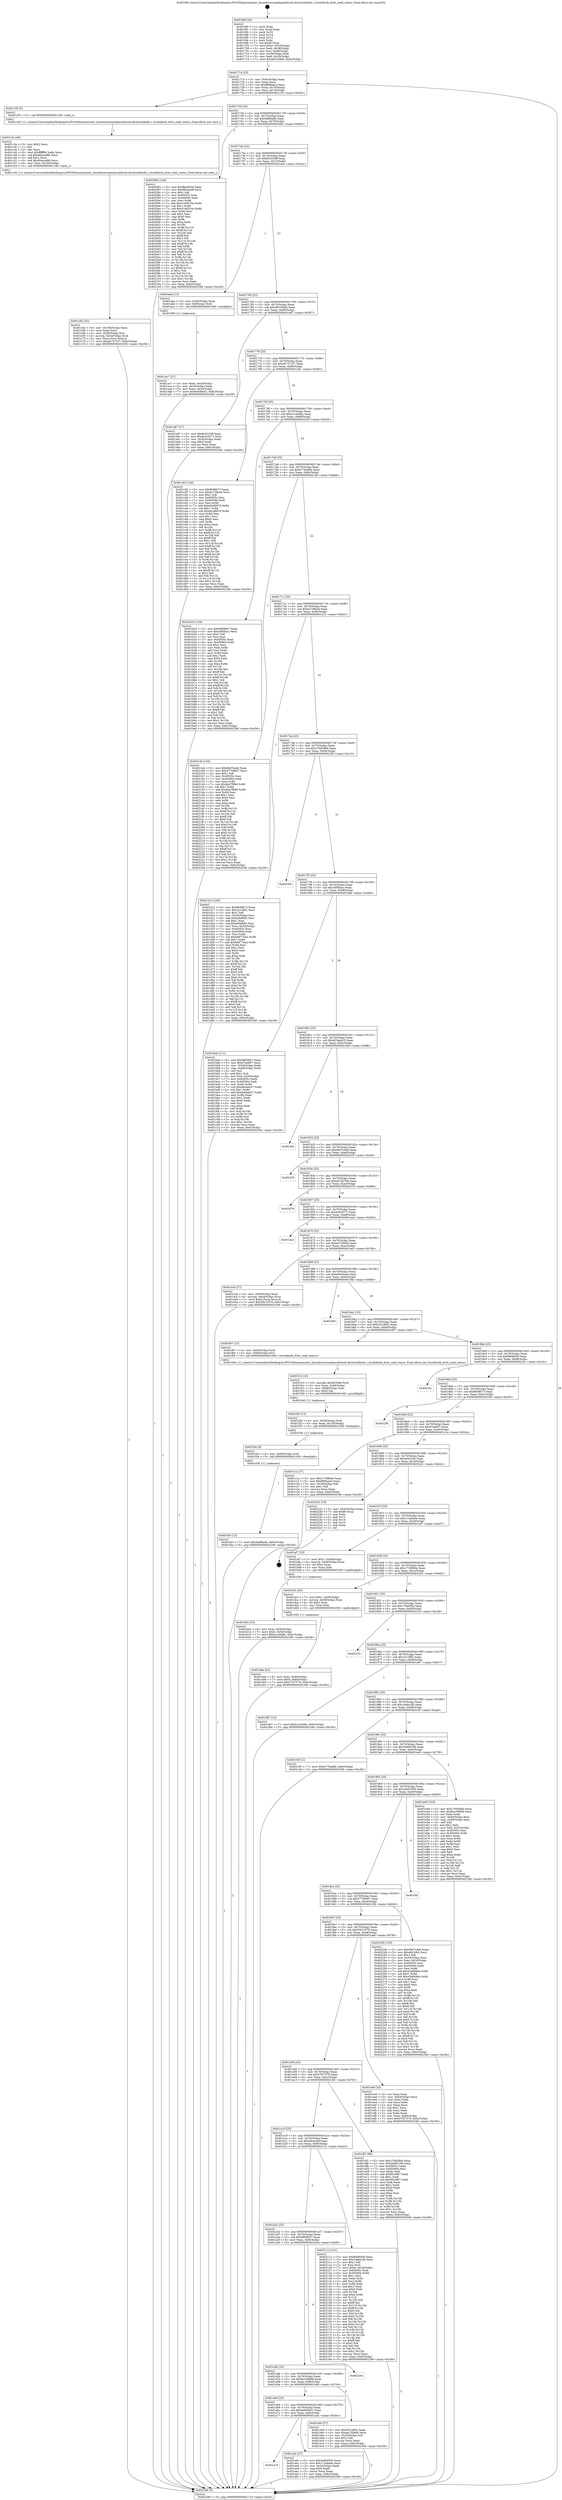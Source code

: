 digraph "0x4016f0" {
  label = "0x4016f0 (/mnt/c/Users/mathe/Desktop/tcc/POCII/binaries/extr_linuxdriversmediausbttusb-decttusbdecfe.c_ttusbdecfe_dvbs_read_status_Final-ollvm.out::main(0))"
  labelloc = "t"
  node[shape=record]

  Entry [label="",width=0.3,height=0.3,shape=circle,fillcolor=black,style=filled]
  "0x40171d" [label="{
     0x40171d [23]\l
     | [instrs]\l
     &nbsp;&nbsp;0x40171d \<+3\>: mov -0x6c(%rbp),%eax\l
     &nbsp;&nbsp;0x401720 \<+2\>: mov %eax,%ecx\l
     &nbsp;&nbsp;0x401722 \<+6\>: sub $0x88f9aae3,%ecx\l
     &nbsp;&nbsp;0x401728 \<+3\>: mov %eax,-0x70(%rbp)\l
     &nbsp;&nbsp;0x40172b \<+3\>: mov %ecx,-0x74(%rbp)\l
     &nbsp;&nbsp;0x40172e \<+6\>: je 0000000000401c35 \<main+0x545\>\l
  }"]
  "0x401c35" [label="{
     0x401c35 [5]\l
     | [instrs]\l
     &nbsp;&nbsp;0x401c35 \<+5\>: call 0000000000401160 \<next_i\>\l
     | [calls]\l
     &nbsp;&nbsp;0x401160 \{1\} (/mnt/c/Users/mathe/Desktop/tcc/POCII/binaries/extr_linuxdriversmediausbttusb-decttusbdecfe.c_ttusbdecfe_dvbs_read_status_Final-ollvm.out::next_i)\l
  }"]
  "0x401734" [label="{
     0x401734 [22]\l
     | [instrs]\l
     &nbsp;&nbsp;0x401734 \<+5\>: jmp 0000000000401739 \<main+0x49\>\l
     &nbsp;&nbsp;0x401739 \<+3\>: mov -0x70(%rbp),%eax\l
     &nbsp;&nbsp;0x40173c \<+5\>: sub $0x9a8fba9a,%eax\l
     &nbsp;&nbsp;0x401741 \<+3\>: mov %eax,-0x78(%rbp)\l
     &nbsp;&nbsp;0x401744 \<+6\>: je 0000000000402082 \<main+0x992\>\l
  }"]
  Exit [label="",width=0.3,height=0.3,shape=circle,fillcolor=black,style=filled,peripheries=2]
  "0x402082" [label="{
     0x402082 [144]\l
     | [instrs]\l
     &nbsp;&nbsp;0x402082 \<+5\>: mov $0xffad9d58,%eax\l
     &nbsp;&nbsp;0x402087 \<+5\>: mov $0x69cdce6f,%ecx\l
     &nbsp;&nbsp;0x40208c \<+2\>: mov $0x1,%dl\l
     &nbsp;&nbsp;0x40208e \<+7\>: mov 0x40505c,%esi\l
     &nbsp;&nbsp;0x402095 \<+7\>: mov 0x405064,%edi\l
     &nbsp;&nbsp;0x40209c \<+3\>: mov %esi,%r8d\l
     &nbsp;&nbsp;0x40209f \<+7\>: add $0xe19d510a,%r8d\l
     &nbsp;&nbsp;0x4020a6 \<+4\>: sub $0x1,%r8d\l
     &nbsp;&nbsp;0x4020aa \<+7\>: sub $0xe19d510a,%r8d\l
     &nbsp;&nbsp;0x4020b1 \<+4\>: imul %r8d,%esi\l
     &nbsp;&nbsp;0x4020b5 \<+3\>: and $0x1,%esi\l
     &nbsp;&nbsp;0x4020b8 \<+3\>: cmp $0x0,%esi\l
     &nbsp;&nbsp;0x4020bb \<+4\>: sete %r9b\l
     &nbsp;&nbsp;0x4020bf \<+3\>: cmp $0xa,%edi\l
     &nbsp;&nbsp;0x4020c2 \<+4\>: setl %r10b\l
     &nbsp;&nbsp;0x4020c6 \<+3\>: mov %r9b,%r11b\l
     &nbsp;&nbsp;0x4020c9 \<+4\>: xor $0xff,%r11b\l
     &nbsp;&nbsp;0x4020cd \<+3\>: mov %r10b,%bl\l
     &nbsp;&nbsp;0x4020d0 \<+3\>: xor $0xff,%bl\l
     &nbsp;&nbsp;0x4020d3 \<+3\>: xor $0x1,%dl\l
     &nbsp;&nbsp;0x4020d6 \<+3\>: mov %r11b,%r14b\l
     &nbsp;&nbsp;0x4020d9 \<+4\>: and $0xff,%r14b\l
     &nbsp;&nbsp;0x4020dd \<+3\>: and %dl,%r9b\l
     &nbsp;&nbsp;0x4020e0 \<+3\>: mov %bl,%r15b\l
     &nbsp;&nbsp;0x4020e3 \<+4\>: and $0xff,%r15b\l
     &nbsp;&nbsp;0x4020e7 \<+3\>: and %dl,%r10b\l
     &nbsp;&nbsp;0x4020ea \<+3\>: or %r9b,%r14b\l
     &nbsp;&nbsp;0x4020ed \<+3\>: or %r10b,%r15b\l
     &nbsp;&nbsp;0x4020f0 \<+3\>: xor %r15b,%r14b\l
     &nbsp;&nbsp;0x4020f3 \<+3\>: or %bl,%r11b\l
     &nbsp;&nbsp;0x4020f6 \<+4\>: xor $0xff,%r11b\l
     &nbsp;&nbsp;0x4020fa \<+3\>: or $0x1,%dl\l
     &nbsp;&nbsp;0x4020fd \<+3\>: and %dl,%r11b\l
     &nbsp;&nbsp;0x402100 \<+3\>: or %r11b,%r14b\l
     &nbsp;&nbsp;0x402103 \<+4\>: test $0x1,%r14b\l
     &nbsp;&nbsp;0x402107 \<+3\>: cmovne %ecx,%eax\l
     &nbsp;&nbsp;0x40210a \<+3\>: mov %eax,-0x6c(%rbp)\l
     &nbsp;&nbsp;0x40210d \<+5\>: jmp 0000000000402346 \<main+0xc56\>\l
  }"]
  "0x40174a" [label="{
     0x40174a [22]\l
     | [instrs]\l
     &nbsp;&nbsp;0x40174a \<+5\>: jmp 000000000040174f \<main+0x5f\>\l
     &nbsp;&nbsp;0x40174f \<+3\>: mov -0x70(%rbp),%eax\l
     &nbsp;&nbsp;0x401752 \<+5\>: sub $0x9c5333ff,%eax\l
     &nbsp;&nbsp;0x401757 \<+3\>: mov %eax,-0x7c(%rbp)\l
     &nbsp;&nbsp;0x40175a \<+6\>: je 0000000000401aba \<main+0x3ca\>\l
  }"]
  "0x401f43" [label="{
     0x401f43 [12]\l
     | [instrs]\l
     &nbsp;&nbsp;0x401f43 \<+7\>: movl $0x9a8fba9a,-0x6c(%rbp)\l
     &nbsp;&nbsp;0x401f4a \<+5\>: jmp 0000000000402346 \<main+0xc56\>\l
  }"]
  "0x401aba" [label="{
     0x401aba [13]\l
     | [instrs]\l
     &nbsp;&nbsp;0x401aba \<+4\>: mov -0x40(%rbp),%rax\l
     &nbsp;&nbsp;0x401abe \<+4\>: mov 0x8(%rax),%rdi\l
     &nbsp;&nbsp;0x401ac2 \<+5\>: call 0000000000401060 \<atoi@plt\>\l
     | [calls]\l
     &nbsp;&nbsp;0x401060 \{1\} (unknown)\l
  }"]
  "0x401760" [label="{
     0x401760 [22]\l
     | [instrs]\l
     &nbsp;&nbsp;0x401760 \<+5\>: jmp 0000000000401765 \<main+0x75\>\l
     &nbsp;&nbsp;0x401765 \<+3\>: mov -0x70(%rbp),%eax\l
     &nbsp;&nbsp;0x401768 \<+5\>: sub $0xa8518db4,%eax\l
     &nbsp;&nbsp;0x40176d \<+3\>: mov %eax,-0x80(%rbp)\l
     &nbsp;&nbsp;0x401770 \<+6\>: je 0000000000401a87 \<main+0x397\>\l
  }"]
  "0x401f3a" [label="{
     0x401f3a [9]\l
     | [instrs]\l
     &nbsp;&nbsp;0x401f3a \<+4\>: mov -0x60(%rbp),%rdi\l
     &nbsp;&nbsp;0x401f3e \<+5\>: call 0000000000401030 \<free@plt\>\l
     | [calls]\l
     &nbsp;&nbsp;0x401030 \{1\} (unknown)\l
  }"]
  "0x401a87" [label="{
     0x401a87 [27]\l
     | [instrs]\l
     &nbsp;&nbsp;0x401a87 \<+5\>: mov $0x9c5333ff,%eax\l
     &nbsp;&nbsp;0x401a8c \<+5\>: mov $0xdc0c9271,%ecx\l
     &nbsp;&nbsp;0x401a91 \<+3\>: mov -0x30(%rbp),%edx\l
     &nbsp;&nbsp;0x401a94 \<+3\>: cmp $0x2,%edx\l
     &nbsp;&nbsp;0x401a97 \<+3\>: cmovne %ecx,%eax\l
     &nbsp;&nbsp;0x401a9a \<+3\>: mov %eax,-0x6c(%rbp)\l
     &nbsp;&nbsp;0x401a9d \<+5\>: jmp 0000000000402346 \<main+0xc56\>\l
  }"]
  "0x401776" [label="{
     0x401776 [25]\l
     | [instrs]\l
     &nbsp;&nbsp;0x401776 \<+5\>: jmp 000000000040177b \<main+0x8b\>\l
     &nbsp;&nbsp;0x40177b \<+3\>: mov -0x70(%rbp),%eax\l
     &nbsp;&nbsp;0x40177e \<+5\>: sub $0xab737107,%eax\l
     &nbsp;&nbsp;0x401783 \<+6\>: mov %eax,-0x84(%rbp)\l
     &nbsp;&nbsp;0x401789 \<+6\>: je 0000000000401c82 \<main+0x592\>\l
  }"]
  "0x402346" [label="{
     0x402346 [5]\l
     | [instrs]\l
     &nbsp;&nbsp;0x402346 \<+5\>: jmp 000000000040171d \<main+0x2d\>\l
  }"]
  "0x4016f0" [label="{
     0x4016f0 [45]\l
     | [instrs]\l
     &nbsp;&nbsp;0x4016f0 \<+1\>: push %rbp\l
     &nbsp;&nbsp;0x4016f1 \<+3\>: mov %rsp,%rbp\l
     &nbsp;&nbsp;0x4016f4 \<+2\>: push %r15\l
     &nbsp;&nbsp;0x4016f6 \<+2\>: push %r14\l
     &nbsp;&nbsp;0x4016f8 \<+2\>: push %r12\l
     &nbsp;&nbsp;0x4016fa \<+1\>: push %rbx\l
     &nbsp;&nbsp;0x4016fb \<+7\>: sub $0xf0,%rsp\l
     &nbsp;&nbsp;0x401702 \<+7\>: movl $0x0,-0x34(%rbp)\l
     &nbsp;&nbsp;0x401709 \<+3\>: mov %edi,-0x38(%rbp)\l
     &nbsp;&nbsp;0x40170c \<+4\>: mov %rsi,-0x40(%rbp)\l
     &nbsp;&nbsp;0x401710 \<+3\>: mov -0x38(%rbp),%edi\l
     &nbsp;&nbsp;0x401713 \<+3\>: mov %edi,-0x30(%rbp)\l
     &nbsp;&nbsp;0x401716 \<+7\>: movl $0xa8518db4,-0x6c(%rbp)\l
  }"]
  "0x401ac7" [label="{
     0x401ac7 [21]\l
     | [instrs]\l
     &nbsp;&nbsp;0x401ac7 \<+3\>: mov %eax,-0x44(%rbp)\l
     &nbsp;&nbsp;0x401aca \<+3\>: mov -0x44(%rbp),%eax\l
     &nbsp;&nbsp;0x401acd \<+3\>: mov %eax,-0x2c(%rbp)\l
     &nbsp;&nbsp;0x401ad0 \<+7\>: movl $0x6e939a01,-0x6c(%rbp)\l
     &nbsp;&nbsp;0x401ad7 \<+5\>: jmp 0000000000402346 \<main+0xc56\>\l
  }"]
  "0x401f2b" [label="{
     0x401f2b [15]\l
     | [instrs]\l
     &nbsp;&nbsp;0x401f2b \<+4\>: mov -0x50(%rbp),%rdi\l
     &nbsp;&nbsp;0x401f2f \<+6\>: mov %eax,-0x104(%rbp)\l
     &nbsp;&nbsp;0x401f35 \<+5\>: call 0000000000401030 \<free@plt\>\l
     | [calls]\l
     &nbsp;&nbsp;0x401030 \{1\} (unknown)\l
  }"]
  "0x401c82" [label="{
     0x401c82 [144]\l
     | [instrs]\l
     &nbsp;&nbsp;0x401c82 \<+5\>: mov $0xffc68673,%eax\l
     &nbsp;&nbsp;0x401c87 \<+5\>: mov $0xbc738eed,%ecx\l
     &nbsp;&nbsp;0x401c8c \<+2\>: mov $0x1,%dl\l
     &nbsp;&nbsp;0x401c8e \<+7\>: mov 0x40505c,%esi\l
     &nbsp;&nbsp;0x401c95 \<+7\>: mov 0x405064,%edi\l
     &nbsp;&nbsp;0x401c9c \<+3\>: mov %esi,%r8d\l
     &nbsp;&nbsp;0x401c9f \<+7\>: add $0xe0c48979,%r8d\l
     &nbsp;&nbsp;0x401ca6 \<+4\>: sub $0x1,%r8d\l
     &nbsp;&nbsp;0x401caa \<+7\>: sub $0xe0c48979,%r8d\l
     &nbsp;&nbsp;0x401cb1 \<+4\>: imul %r8d,%esi\l
     &nbsp;&nbsp;0x401cb5 \<+3\>: and $0x1,%esi\l
     &nbsp;&nbsp;0x401cb8 \<+3\>: cmp $0x0,%esi\l
     &nbsp;&nbsp;0x401cbb \<+4\>: sete %r9b\l
     &nbsp;&nbsp;0x401cbf \<+3\>: cmp $0xa,%edi\l
     &nbsp;&nbsp;0x401cc2 \<+4\>: setl %r10b\l
     &nbsp;&nbsp;0x401cc6 \<+3\>: mov %r9b,%r11b\l
     &nbsp;&nbsp;0x401cc9 \<+4\>: xor $0xff,%r11b\l
     &nbsp;&nbsp;0x401ccd \<+3\>: mov %r10b,%bl\l
     &nbsp;&nbsp;0x401cd0 \<+3\>: xor $0xff,%bl\l
     &nbsp;&nbsp;0x401cd3 \<+3\>: xor $0x1,%dl\l
     &nbsp;&nbsp;0x401cd6 \<+3\>: mov %r11b,%r14b\l
     &nbsp;&nbsp;0x401cd9 \<+4\>: and $0xff,%r14b\l
     &nbsp;&nbsp;0x401cdd \<+3\>: and %dl,%r9b\l
     &nbsp;&nbsp;0x401ce0 \<+3\>: mov %bl,%r15b\l
     &nbsp;&nbsp;0x401ce3 \<+4\>: and $0xff,%r15b\l
     &nbsp;&nbsp;0x401ce7 \<+3\>: and %dl,%r10b\l
     &nbsp;&nbsp;0x401cea \<+3\>: or %r9b,%r14b\l
     &nbsp;&nbsp;0x401ced \<+3\>: or %r10b,%r15b\l
     &nbsp;&nbsp;0x401cf0 \<+3\>: xor %r15b,%r14b\l
     &nbsp;&nbsp;0x401cf3 \<+3\>: or %bl,%r11b\l
     &nbsp;&nbsp;0x401cf6 \<+4\>: xor $0xff,%r11b\l
     &nbsp;&nbsp;0x401cfa \<+3\>: or $0x1,%dl\l
     &nbsp;&nbsp;0x401cfd \<+3\>: and %dl,%r11b\l
     &nbsp;&nbsp;0x401d00 \<+3\>: or %r11b,%r14b\l
     &nbsp;&nbsp;0x401d03 \<+4\>: test $0x1,%r14b\l
     &nbsp;&nbsp;0x401d07 \<+3\>: cmovne %ecx,%eax\l
     &nbsp;&nbsp;0x401d0a \<+3\>: mov %eax,-0x6c(%rbp)\l
     &nbsp;&nbsp;0x401d0d \<+5\>: jmp 0000000000402346 \<main+0xc56\>\l
  }"]
  "0x40178f" [label="{
     0x40178f [25]\l
     | [instrs]\l
     &nbsp;&nbsp;0x40178f \<+5\>: jmp 0000000000401794 \<main+0xa4\>\l
     &nbsp;&nbsp;0x401794 \<+3\>: mov -0x70(%rbp),%eax\l
     &nbsp;&nbsp;0x401797 \<+5\>: sub $0xb1c44d6c,%eax\l
     &nbsp;&nbsp;0x40179c \<+6\>: mov %eax,-0x88(%rbp)\l
     &nbsp;&nbsp;0x4017a2 \<+6\>: je 0000000000401b25 \<main+0x435\>\l
  }"]
  "0x401f14" [label="{
     0x401f14 [23]\l
     | [instrs]\l
     &nbsp;&nbsp;0x401f14 \<+10\>: movabs $0x4030b6,%rdi\l
     &nbsp;&nbsp;0x401f1e \<+3\>: mov %eax,-0x68(%rbp)\l
     &nbsp;&nbsp;0x401f21 \<+3\>: mov -0x68(%rbp),%esi\l
     &nbsp;&nbsp;0x401f24 \<+2\>: mov $0x0,%al\l
     &nbsp;&nbsp;0x401f26 \<+5\>: call 0000000000401040 \<printf@plt\>\l
     | [calls]\l
     &nbsp;&nbsp;0x401040 \{1\} (unknown)\l
  }"]
  "0x401b25" [label="{
     0x401b25 [134]\l
     | [instrs]\l
     &nbsp;&nbsp;0x401b25 \<+5\>: mov $0x69f3f0e7,%eax\l
     &nbsp;&nbsp;0x401b2a \<+5\>: mov $0xc85f5acc,%ecx\l
     &nbsp;&nbsp;0x401b2f \<+2\>: mov $0x1,%dl\l
     &nbsp;&nbsp;0x401b31 \<+2\>: xor %esi,%esi\l
     &nbsp;&nbsp;0x401b33 \<+7\>: mov 0x40505c,%edi\l
     &nbsp;&nbsp;0x401b3a \<+8\>: mov 0x405064,%r8d\l
     &nbsp;&nbsp;0x401b42 \<+3\>: sub $0x1,%esi\l
     &nbsp;&nbsp;0x401b45 \<+3\>: mov %edi,%r9d\l
     &nbsp;&nbsp;0x401b48 \<+3\>: add %esi,%r9d\l
     &nbsp;&nbsp;0x401b4b \<+4\>: imul %r9d,%edi\l
     &nbsp;&nbsp;0x401b4f \<+3\>: and $0x1,%edi\l
     &nbsp;&nbsp;0x401b52 \<+3\>: cmp $0x0,%edi\l
     &nbsp;&nbsp;0x401b55 \<+4\>: sete %r10b\l
     &nbsp;&nbsp;0x401b59 \<+4\>: cmp $0xa,%r8d\l
     &nbsp;&nbsp;0x401b5d \<+4\>: setl %r11b\l
     &nbsp;&nbsp;0x401b61 \<+3\>: mov %r10b,%bl\l
     &nbsp;&nbsp;0x401b64 \<+3\>: xor $0xff,%bl\l
     &nbsp;&nbsp;0x401b67 \<+3\>: mov %r11b,%r14b\l
     &nbsp;&nbsp;0x401b6a \<+4\>: xor $0xff,%r14b\l
     &nbsp;&nbsp;0x401b6e \<+3\>: xor $0x1,%dl\l
     &nbsp;&nbsp;0x401b71 \<+3\>: mov %bl,%r15b\l
     &nbsp;&nbsp;0x401b74 \<+4\>: and $0xff,%r15b\l
     &nbsp;&nbsp;0x401b78 \<+3\>: and %dl,%r10b\l
     &nbsp;&nbsp;0x401b7b \<+3\>: mov %r14b,%r12b\l
     &nbsp;&nbsp;0x401b7e \<+4\>: and $0xff,%r12b\l
     &nbsp;&nbsp;0x401b82 \<+3\>: and %dl,%r11b\l
     &nbsp;&nbsp;0x401b85 \<+3\>: or %r10b,%r15b\l
     &nbsp;&nbsp;0x401b88 \<+3\>: or %r11b,%r12b\l
     &nbsp;&nbsp;0x401b8b \<+3\>: xor %r12b,%r15b\l
     &nbsp;&nbsp;0x401b8e \<+3\>: or %r14b,%bl\l
     &nbsp;&nbsp;0x401b91 \<+3\>: xor $0xff,%bl\l
     &nbsp;&nbsp;0x401b94 \<+3\>: or $0x1,%dl\l
     &nbsp;&nbsp;0x401b97 \<+2\>: and %dl,%bl\l
     &nbsp;&nbsp;0x401b99 \<+3\>: or %bl,%r15b\l
     &nbsp;&nbsp;0x401b9c \<+4\>: test $0x1,%r15b\l
     &nbsp;&nbsp;0x401ba0 \<+3\>: cmovne %ecx,%eax\l
     &nbsp;&nbsp;0x401ba3 \<+3\>: mov %eax,-0x6c(%rbp)\l
     &nbsp;&nbsp;0x401ba6 \<+5\>: jmp 0000000000402346 \<main+0xc56\>\l
  }"]
  "0x4017a8" [label="{
     0x4017a8 [25]\l
     | [instrs]\l
     &nbsp;&nbsp;0x4017a8 \<+5\>: jmp 00000000004017ad \<main+0xbd\>\l
     &nbsp;&nbsp;0x4017ad \<+3\>: mov -0x70(%rbp),%eax\l
     &nbsp;&nbsp;0x4017b0 \<+5\>: sub $0xb776ab8b,%eax\l
     &nbsp;&nbsp;0x4017b5 \<+6\>: mov %eax,-0x8c(%rbp)\l
     &nbsp;&nbsp;0x4017bb \<+6\>: je 00000000004021ab \<main+0xabb\>\l
  }"]
  "0x401dda" [label="{
     0x401dda [23]\l
     | [instrs]\l
     &nbsp;&nbsp;0x401dda \<+4\>: mov %rax,-0x60(%rbp)\l
     &nbsp;&nbsp;0x401dde \<+7\>: movl $0x0,-0x64(%rbp)\l
     &nbsp;&nbsp;0x401de5 \<+7\>: movl $0x57f27579,-0x6c(%rbp)\l
     &nbsp;&nbsp;0x401dec \<+5\>: jmp 0000000000402346 \<main+0xc56\>\l
  }"]
  "0x4021ab" [label="{
     0x4021ab [144]\l
     | [instrs]\l
     &nbsp;&nbsp;0x4021ab \<+5\>: mov $0xd6d7e4a6,%eax\l
     &nbsp;&nbsp;0x4021b0 \<+5\>: mov $0x47709647,%ecx\l
     &nbsp;&nbsp;0x4021b5 \<+2\>: mov $0x1,%dl\l
     &nbsp;&nbsp;0x4021b7 \<+7\>: mov 0x40505c,%esi\l
     &nbsp;&nbsp;0x4021be \<+7\>: mov 0x405064,%edi\l
     &nbsp;&nbsp;0x4021c5 \<+3\>: mov %esi,%r8d\l
     &nbsp;&nbsp;0x4021c8 \<+7\>: sub $0x4ba7f98d,%r8d\l
     &nbsp;&nbsp;0x4021cf \<+4\>: sub $0x1,%r8d\l
     &nbsp;&nbsp;0x4021d3 \<+7\>: add $0x4ba7f98d,%r8d\l
     &nbsp;&nbsp;0x4021da \<+4\>: imul %r8d,%esi\l
     &nbsp;&nbsp;0x4021de \<+3\>: and $0x1,%esi\l
     &nbsp;&nbsp;0x4021e1 \<+3\>: cmp $0x0,%esi\l
     &nbsp;&nbsp;0x4021e4 \<+4\>: sete %r9b\l
     &nbsp;&nbsp;0x4021e8 \<+3\>: cmp $0xa,%edi\l
     &nbsp;&nbsp;0x4021eb \<+4\>: setl %r10b\l
     &nbsp;&nbsp;0x4021ef \<+3\>: mov %r9b,%r11b\l
     &nbsp;&nbsp;0x4021f2 \<+4\>: xor $0xff,%r11b\l
     &nbsp;&nbsp;0x4021f6 \<+3\>: mov %r10b,%bl\l
     &nbsp;&nbsp;0x4021f9 \<+3\>: xor $0xff,%bl\l
     &nbsp;&nbsp;0x4021fc \<+3\>: xor $0x0,%dl\l
     &nbsp;&nbsp;0x4021ff \<+3\>: mov %r11b,%r14b\l
     &nbsp;&nbsp;0x402202 \<+4\>: and $0x0,%r14b\l
     &nbsp;&nbsp;0x402206 \<+3\>: and %dl,%r9b\l
     &nbsp;&nbsp;0x402209 \<+3\>: mov %bl,%r15b\l
     &nbsp;&nbsp;0x40220c \<+4\>: and $0x0,%r15b\l
     &nbsp;&nbsp;0x402210 \<+3\>: and %dl,%r10b\l
     &nbsp;&nbsp;0x402213 \<+3\>: or %r9b,%r14b\l
     &nbsp;&nbsp;0x402216 \<+3\>: or %r10b,%r15b\l
     &nbsp;&nbsp;0x402219 \<+3\>: xor %r15b,%r14b\l
     &nbsp;&nbsp;0x40221c \<+3\>: or %bl,%r11b\l
     &nbsp;&nbsp;0x40221f \<+4\>: xor $0xff,%r11b\l
     &nbsp;&nbsp;0x402223 \<+3\>: or $0x0,%dl\l
     &nbsp;&nbsp;0x402226 \<+3\>: and %dl,%r11b\l
     &nbsp;&nbsp;0x402229 \<+3\>: or %r11b,%r14b\l
     &nbsp;&nbsp;0x40222c \<+4\>: test $0x1,%r14b\l
     &nbsp;&nbsp;0x402230 \<+3\>: cmovne %ecx,%eax\l
     &nbsp;&nbsp;0x402233 \<+3\>: mov %eax,-0x6c(%rbp)\l
     &nbsp;&nbsp;0x402236 \<+5\>: jmp 0000000000402346 \<main+0xc56\>\l
  }"]
  "0x4017c1" [label="{
     0x4017c1 [25]\l
     | [instrs]\l
     &nbsp;&nbsp;0x4017c1 \<+5\>: jmp 00000000004017c6 \<main+0xd6\>\l
     &nbsp;&nbsp;0x4017c6 \<+3\>: mov -0x70(%rbp),%eax\l
     &nbsp;&nbsp;0x4017c9 \<+5\>: sub $0xbc738eed,%eax\l
     &nbsp;&nbsp;0x4017ce \<+6\>: mov %eax,-0x90(%rbp)\l
     &nbsp;&nbsp;0x4017d4 \<+6\>: je 0000000000401d12 \<main+0x622\>\l
  }"]
  "0x401c62" [label="{
     0x401c62 [32]\l
     | [instrs]\l
     &nbsp;&nbsp;0x401c62 \<+6\>: mov -0x100(%rbp),%ecx\l
     &nbsp;&nbsp;0x401c68 \<+3\>: imul %eax,%ecx\l
     &nbsp;&nbsp;0x401c6b \<+4\>: mov -0x50(%rbp),%rsi\l
     &nbsp;&nbsp;0x401c6f \<+4\>: movslq -0x54(%rbp),%rdi\l
     &nbsp;&nbsp;0x401c73 \<+3\>: mov %ecx,(%rsi,%rdi,4)\l
     &nbsp;&nbsp;0x401c76 \<+7\>: movl $0xab737107,-0x6c(%rbp)\l
     &nbsp;&nbsp;0x401c7d \<+5\>: jmp 0000000000402346 \<main+0xc56\>\l
  }"]
  "0x401d12" [label="{
     0x401d12 [165]\l
     | [instrs]\l
     &nbsp;&nbsp;0x401d12 \<+5\>: mov $0xffc68673,%eax\l
     &nbsp;&nbsp;0x401d17 \<+5\>: mov $0x1b1cff5c,%ecx\l
     &nbsp;&nbsp;0x401d1c \<+2\>: mov $0x1,%dl\l
     &nbsp;&nbsp;0x401d1e \<+3\>: mov -0x54(%rbp),%esi\l
     &nbsp;&nbsp;0x401d21 \<+6\>: add $0xb5faf083,%esi\l
     &nbsp;&nbsp;0x401d27 \<+3\>: add $0x1,%esi\l
     &nbsp;&nbsp;0x401d2a \<+6\>: sub $0xb5faf083,%esi\l
     &nbsp;&nbsp;0x401d30 \<+3\>: mov %esi,-0x54(%rbp)\l
     &nbsp;&nbsp;0x401d33 \<+7\>: mov 0x40505c,%esi\l
     &nbsp;&nbsp;0x401d3a \<+7\>: mov 0x405064,%edi\l
     &nbsp;&nbsp;0x401d41 \<+3\>: mov %esi,%r8d\l
     &nbsp;&nbsp;0x401d44 \<+7\>: sub $0xb6677ea2,%r8d\l
     &nbsp;&nbsp;0x401d4b \<+4\>: sub $0x1,%r8d\l
     &nbsp;&nbsp;0x401d4f \<+7\>: add $0xb6677ea2,%r8d\l
     &nbsp;&nbsp;0x401d56 \<+4\>: imul %r8d,%esi\l
     &nbsp;&nbsp;0x401d5a \<+3\>: and $0x1,%esi\l
     &nbsp;&nbsp;0x401d5d \<+3\>: cmp $0x0,%esi\l
     &nbsp;&nbsp;0x401d60 \<+4\>: sete %r9b\l
     &nbsp;&nbsp;0x401d64 \<+3\>: cmp $0xa,%edi\l
     &nbsp;&nbsp;0x401d67 \<+4\>: setl %r10b\l
     &nbsp;&nbsp;0x401d6b \<+3\>: mov %r9b,%r11b\l
     &nbsp;&nbsp;0x401d6e \<+4\>: xor $0xff,%r11b\l
     &nbsp;&nbsp;0x401d72 \<+3\>: mov %r10b,%bl\l
     &nbsp;&nbsp;0x401d75 \<+3\>: xor $0xff,%bl\l
     &nbsp;&nbsp;0x401d78 \<+3\>: xor $0x0,%dl\l
     &nbsp;&nbsp;0x401d7b \<+3\>: mov %r11b,%r14b\l
     &nbsp;&nbsp;0x401d7e \<+4\>: and $0x0,%r14b\l
     &nbsp;&nbsp;0x401d82 \<+3\>: and %dl,%r9b\l
     &nbsp;&nbsp;0x401d85 \<+3\>: mov %bl,%r15b\l
     &nbsp;&nbsp;0x401d88 \<+4\>: and $0x0,%r15b\l
     &nbsp;&nbsp;0x401d8c \<+3\>: and %dl,%r10b\l
     &nbsp;&nbsp;0x401d8f \<+3\>: or %r9b,%r14b\l
     &nbsp;&nbsp;0x401d92 \<+3\>: or %r10b,%r15b\l
     &nbsp;&nbsp;0x401d95 \<+3\>: xor %r15b,%r14b\l
     &nbsp;&nbsp;0x401d98 \<+3\>: or %bl,%r11b\l
     &nbsp;&nbsp;0x401d9b \<+4\>: xor $0xff,%r11b\l
     &nbsp;&nbsp;0x401d9f \<+3\>: or $0x0,%dl\l
     &nbsp;&nbsp;0x401da2 \<+3\>: and %dl,%r11b\l
     &nbsp;&nbsp;0x401da5 \<+3\>: or %r11b,%r14b\l
     &nbsp;&nbsp;0x401da8 \<+4\>: test $0x1,%r14b\l
     &nbsp;&nbsp;0x401dac \<+3\>: cmovne %ecx,%eax\l
     &nbsp;&nbsp;0x401daf \<+3\>: mov %eax,-0x6c(%rbp)\l
     &nbsp;&nbsp;0x401db2 \<+5\>: jmp 0000000000402346 \<main+0xc56\>\l
  }"]
  "0x4017da" [label="{
     0x4017da [25]\l
     | [instrs]\l
     &nbsp;&nbsp;0x4017da \<+5\>: jmp 00000000004017df \<main+0xef\>\l
     &nbsp;&nbsp;0x4017df \<+3\>: mov -0x70(%rbp),%eax\l
     &nbsp;&nbsp;0x4017e2 \<+5\>: sub $0xc70d5db6,%eax\l
     &nbsp;&nbsp;0x4017e7 \<+6\>: mov %eax,-0x94(%rbp)\l
     &nbsp;&nbsp;0x4017ed \<+6\>: je 000000000040230f \<main+0xc1f\>\l
  }"]
  "0x401c3a" [label="{
     0x401c3a [40]\l
     | [instrs]\l
     &nbsp;&nbsp;0x401c3a \<+5\>: mov $0x2,%ecx\l
     &nbsp;&nbsp;0x401c3f \<+1\>: cltd\l
     &nbsp;&nbsp;0x401c40 \<+2\>: idiv %ecx\l
     &nbsp;&nbsp;0x401c42 \<+6\>: imul $0xfffffffe,%edx,%ecx\l
     &nbsp;&nbsp;0x401c48 \<+6\>: sub $0xd0aca486,%ecx\l
     &nbsp;&nbsp;0x401c4e \<+3\>: add $0x1,%ecx\l
     &nbsp;&nbsp;0x401c51 \<+6\>: add $0xd0aca486,%ecx\l
     &nbsp;&nbsp;0x401c57 \<+6\>: mov %ecx,-0x100(%rbp)\l
     &nbsp;&nbsp;0x401c5d \<+5\>: call 0000000000401160 \<next_i\>\l
     | [calls]\l
     &nbsp;&nbsp;0x401160 \{1\} (/mnt/c/Users/mathe/Desktop/tcc/POCII/binaries/extr_linuxdriversmediausbttusb-decttusbdecfe.c_ttusbdecfe_dvbs_read_status_Final-ollvm.out::next_i)\l
  }"]
  "0x40230f" [label="{
     0x40230f\l
  }", style=dashed]
  "0x4017f3" [label="{
     0x4017f3 [25]\l
     | [instrs]\l
     &nbsp;&nbsp;0x4017f3 \<+5\>: jmp 00000000004017f8 \<main+0x108\>\l
     &nbsp;&nbsp;0x4017f8 \<+3\>: mov -0x70(%rbp),%eax\l
     &nbsp;&nbsp;0x4017fb \<+5\>: sub $0xc85f5acc,%eax\l
     &nbsp;&nbsp;0x401800 \<+6\>: mov %eax,-0x98(%rbp)\l
     &nbsp;&nbsp;0x401806 \<+6\>: je 0000000000401bab \<main+0x4bb\>\l
  }"]
  "0x401b0e" [label="{
     0x401b0e [23]\l
     | [instrs]\l
     &nbsp;&nbsp;0x401b0e \<+4\>: mov %rax,-0x50(%rbp)\l
     &nbsp;&nbsp;0x401b12 \<+7\>: movl $0x0,-0x54(%rbp)\l
     &nbsp;&nbsp;0x401b19 \<+7\>: movl $0xb1c44d6c,-0x6c(%rbp)\l
     &nbsp;&nbsp;0x401b20 \<+5\>: jmp 0000000000402346 \<main+0xc56\>\l
  }"]
  "0x401bab" [label="{
     0x401bab [111]\l
     | [instrs]\l
     &nbsp;&nbsp;0x401bab \<+5\>: mov $0x69f3f0e7,%eax\l
     &nbsp;&nbsp;0x401bb0 \<+5\>: mov $0xd7ee867,%ecx\l
     &nbsp;&nbsp;0x401bb5 \<+3\>: mov -0x54(%rbp),%edx\l
     &nbsp;&nbsp;0x401bb8 \<+3\>: cmp -0x48(%rbp),%edx\l
     &nbsp;&nbsp;0x401bbb \<+4\>: setl %sil\l
     &nbsp;&nbsp;0x401bbf \<+4\>: and $0x1,%sil\l
     &nbsp;&nbsp;0x401bc3 \<+4\>: mov %sil,-0x26(%rbp)\l
     &nbsp;&nbsp;0x401bc7 \<+7\>: mov 0x40505c,%edx\l
     &nbsp;&nbsp;0x401bce \<+7\>: mov 0x405064,%edi\l
     &nbsp;&nbsp;0x401bd5 \<+3\>: mov %edx,%r8d\l
     &nbsp;&nbsp;0x401bd8 \<+7\>: sub $0xde64e637,%r8d\l
     &nbsp;&nbsp;0x401bdf \<+4\>: sub $0x1,%r8d\l
     &nbsp;&nbsp;0x401be3 \<+7\>: add $0xde64e637,%r8d\l
     &nbsp;&nbsp;0x401bea \<+4\>: imul %r8d,%edx\l
     &nbsp;&nbsp;0x401bee \<+3\>: and $0x1,%edx\l
     &nbsp;&nbsp;0x401bf1 \<+3\>: cmp $0x0,%edx\l
     &nbsp;&nbsp;0x401bf4 \<+4\>: sete %sil\l
     &nbsp;&nbsp;0x401bf8 \<+3\>: cmp $0xa,%edi\l
     &nbsp;&nbsp;0x401bfb \<+4\>: setl %r9b\l
     &nbsp;&nbsp;0x401bff \<+3\>: mov %sil,%r10b\l
     &nbsp;&nbsp;0x401c02 \<+3\>: and %r9b,%r10b\l
     &nbsp;&nbsp;0x401c05 \<+3\>: xor %r9b,%sil\l
     &nbsp;&nbsp;0x401c08 \<+3\>: or %sil,%r10b\l
     &nbsp;&nbsp;0x401c0b \<+4\>: test $0x1,%r10b\l
     &nbsp;&nbsp;0x401c0f \<+3\>: cmovne %ecx,%eax\l
     &nbsp;&nbsp;0x401c12 \<+3\>: mov %eax,-0x6c(%rbp)\l
     &nbsp;&nbsp;0x401c15 \<+5\>: jmp 0000000000402346 \<main+0xc56\>\l
  }"]
  "0x40180c" [label="{
     0x40180c [25]\l
     | [instrs]\l
     &nbsp;&nbsp;0x40180c \<+5\>: jmp 0000000000401811 \<main+0x121\>\l
     &nbsp;&nbsp;0x401811 \<+3\>: mov -0x70(%rbp),%eax\l
     &nbsp;&nbsp;0x401814 \<+5\>: sub $0xd23aeb25,%eax\l
     &nbsp;&nbsp;0x401819 \<+6\>: mov %eax,-0x9c(%rbp)\l
     &nbsp;&nbsp;0x40181f \<+6\>: je 0000000000401feb \<main+0x8fb\>\l
  }"]
  "0x401a7d" [label="{
     0x401a7d\l
  }", style=dashed]
  "0x401feb" [label="{
     0x401feb\l
  }", style=dashed]
  "0x401825" [label="{
     0x401825 [25]\l
     | [instrs]\l
     &nbsp;&nbsp;0x401825 \<+5\>: jmp 000000000040182a \<main+0x13a\>\l
     &nbsp;&nbsp;0x40182a \<+3\>: mov -0x70(%rbp),%eax\l
     &nbsp;&nbsp;0x40182d \<+5\>: sub $0xd6d7e4a6,%eax\l
     &nbsp;&nbsp;0x401832 \<+6\>: mov %eax,-0xa0(%rbp)\l
     &nbsp;&nbsp;0x401838 \<+6\>: je 000000000040233f \<main+0xc4f\>\l
  }"]
  "0x401adc" [label="{
     0x401adc [27]\l
     | [instrs]\l
     &nbsp;&nbsp;0x401adc \<+5\>: mov $0x2ed54500,%eax\l
     &nbsp;&nbsp;0x401ae1 \<+5\>: mov $0x112a6a0e,%ecx\l
     &nbsp;&nbsp;0x401ae6 \<+3\>: mov -0x2c(%rbp),%edx\l
     &nbsp;&nbsp;0x401ae9 \<+3\>: cmp $0x0,%edx\l
     &nbsp;&nbsp;0x401aec \<+3\>: cmove %ecx,%eax\l
     &nbsp;&nbsp;0x401aef \<+3\>: mov %eax,-0x6c(%rbp)\l
     &nbsp;&nbsp;0x401af2 \<+5\>: jmp 0000000000402346 \<main+0xc56\>\l
  }"]
  "0x40233f" [label="{
     0x40233f\l
  }", style=dashed]
  "0x40183e" [label="{
     0x40183e [25]\l
     | [instrs]\l
     &nbsp;&nbsp;0x40183e \<+5\>: jmp 0000000000401843 \<main+0x153\>\l
     &nbsp;&nbsp;0x401843 \<+3\>: mov -0x70(%rbp),%eax\l
     &nbsp;&nbsp;0x401846 \<+5\>: sub $0xda72b7b9,%eax\l
     &nbsp;&nbsp;0x40184b \<+6\>: mov %eax,-0xa4(%rbp)\l
     &nbsp;&nbsp;0x401851 \<+6\>: je 0000000000402076 \<main+0x986\>\l
  }"]
  "0x401a64" [label="{
     0x401a64 [25]\l
     | [instrs]\l
     &nbsp;&nbsp;0x401a64 \<+5\>: jmp 0000000000401a69 \<main+0x379\>\l
     &nbsp;&nbsp;0x401a69 \<+3\>: mov -0x70(%rbp),%eax\l
     &nbsp;&nbsp;0x401a6c \<+5\>: sub $0x6e939a01,%eax\l
     &nbsp;&nbsp;0x401a71 \<+6\>: mov %eax,-0xfc(%rbp)\l
     &nbsp;&nbsp;0x401a77 \<+6\>: je 0000000000401adc \<main+0x3ec\>\l
  }"]
  "0x402076" [label="{
     0x402076\l
  }", style=dashed]
  "0x401857" [label="{
     0x401857 [25]\l
     | [instrs]\l
     &nbsp;&nbsp;0x401857 \<+5\>: jmp 000000000040185c \<main+0x16c\>\l
     &nbsp;&nbsp;0x40185c \<+3\>: mov -0x70(%rbp),%eax\l
     &nbsp;&nbsp;0x40185f \<+5\>: sub $0xdc0c9271,%eax\l
     &nbsp;&nbsp;0x401864 \<+6\>: mov %eax,-0xa8(%rbp)\l
     &nbsp;&nbsp;0x40186a \<+6\>: je 0000000000401aa2 \<main+0x3b2\>\l
  }"]
  "0x401eb0" [label="{
     0x401eb0 [27]\l
     | [instrs]\l
     &nbsp;&nbsp;0x401eb0 \<+5\>: mov $0xf251d93c,%eax\l
     &nbsp;&nbsp;0x401eb5 \<+5\>: mov $0xea720b84,%ecx\l
     &nbsp;&nbsp;0x401eba \<+3\>: mov -0x25(%rbp),%dl\l
     &nbsp;&nbsp;0x401ebd \<+3\>: test $0x1,%dl\l
     &nbsp;&nbsp;0x401ec0 \<+3\>: cmovne %ecx,%eax\l
     &nbsp;&nbsp;0x401ec3 \<+3\>: mov %eax,-0x6c(%rbp)\l
     &nbsp;&nbsp;0x401ec6 \<+5\>: jmp 0000000000402346 \<main+0xc56\>\l
  }"]
  "0x401aa2" [label="{
     0x401aa2\l
  }", style=dashed]
  "0x401870" [label="{
     0x401870 [25]\l
     | [instrs]\l
     &nbsp;&nbsp;0x401870 \<+5\>: jmp 0000000000401875 \<main+0x185\>\l
     &nbsp;&nbsp;0x401875 \<+3\>: mov -0x70(%rbp),%eax\l
     &nbsp;&nbsp;0x401878 \<+5\>: sub $0xea720b84,%eax\l
     &nbsp;&nbsp;0x40187d \<+6\>: mov %eax,-0xac(%rbp)\l
     &nbsp;&nbsp;0x401883 \<+6\>: je 0000000000401ecb \<main+0x7db\>\l
  }"]
  "0x401a4b" [label="{
     0x401a4b [25]\l
     | [instrs]\l
     &nbsp;&nbsp;0x401a4b \<+5\>: jmp 0000000000401a50 \<main+0x360\>\l
     &nbsp;&nbsp;0x401a50 \<+3\>: mov -0x70(%rbp),%eax\l
     &nbsp;&nbsp;0x401a53 \<+5\>: sub $0x6a10d9dd,%eax\l
     &nbsp;&nbsp;0x401a58 \<+6\>: mov %eax,-0xf8(%rbp)\l
     &nbsp;&nbsp;0x401a5e \<+6\>: je 0000000000401eb0 \<main+0x7c0\>\l
  }"]
  "0x401ecb" [label="{
     0x401ecb [27]\l
     | [instrs]\l
     &nbsp;&nbsp;0x401ecb \<+4\>: mov -0x60(%rbp),%rax\l
     &nbsp;&nbsp;0x401ecf \<+4\>: movslq -0x64(%rbp),%rcx\l
     &nbsp;&nbsp;0x401ed3 \<+7\>: movl $0x0,(%rax,%rcx,4)\l
     &nbsp;&nbsp;0x401eda \<+7\>: movl $0x55b7c578,-0x6c(%rbp)\l
     &nbsp;&nbsp;0x401ee1 \<+5\>: jmp 0000000000402346 \<main+0xc56\>\l
  }"]
  "0x401889" [label="{
     0x401889 [25]\l
     | [instrs]\l
     &nbsp;&nbsp;0x401889 \<+5\>: jmp 000000000040188e \<main+0x19e\>\l
     &nbsp;&nbsp;0x40188e \<+3\>: mov -0x70(%rbp),%eax\l
     &nbsp;&nbsp;0x401891 \<+5\>: sub $0xeb026ae4,%eax\l
     &nbsp;&nbsp;0x401896 \<+6\>: mov %eax,-0xb0(%rbp)\l
     &nbsp;&nbsp;0x40189c \<+6\>: je 0000000000401f5b \<main+0x86b\>\l
  }"]
  "0x4022e4" [label="{
     0x4022e4\l
  }", style=dashed]
  "0x401f5b" [label="{
     0x401f5b\l
  }", style=dashed]
  "0x4018a2" [label="{
     0x4018a2 [25]\l
     | [instrs]\l
     &nbsp;&nbsp;0x4018a2 \<+5\>: jmp 00000000004018a7 \<main+0x1b7\>\l
     &nbsp;&nbsp;0x4018a7 \<+3\>: mov -0x70(%rbp),%eax\l
     &nbsp;&nbsp;0x4018aa \<+5\>: sub $0xf251d93c,%eax\l
     &nbsp;&nbsp;0x4018af \<+6\>: mov %eax,-0xb4(%rbp)\l
     &nbsp;&nbsp;0x4018b5 \<+6\>: je 0000000000401f07 \<main+0x817\>\l
  }"]
  "0x401a32" [label="{
     0x401a32 [25]\l
     | [instrs]\l
     &nbsp;&nbsp;0x401a32 \<+5\>: jmp 0000000000401a37 \<main+0x347\>\l
     &nbsp;&nbsp;0x401a37 \<+3\>: mov -0x70(%rbp),%eax\l
     &nbsp;&nbsp;0x401a3a \<+5\>: sub $0x69f3f0e7,%eax\l
     &nbsp;&nbsp;0x401a3f \<+6\>: mov %eax,-0xf4(%rbp)\l
     &nbsp;&nbsp;0x401a45 \<+6\>: je 00000000004022e4 \<main+0xbf4\>\l
  }"]
  "0x401f07" [label="{
     0x401f07 [13]\l
     | [instrs]\l
     &nbsp;&nbsp;0x401f07 \<+4\>: mov -0x50(%rbp),%rdi\l
     &nbsp;&nbsp;0x401f0b \<+4\>: mov -0x60(%rbp),%rsi\l
     &nbsp;&nbsp;0x401f0f \<+5\>: call 0000000000401640 \<ttusbdecfe_dvbs_read_status\>\l
     | [calls]\l
     &nbsp;&nbsp;0x401640 \{1\} (/mnt/c/Users/mathe/Desktop/tcc/POCII/binaries/extr_linuxdriversmediausbttusb-decttusbdecfe.c_ttusbdecfe_dvbs_read_status_Final-ollvm.out::ttusbdecfe_dvbs_read_status)\l
  }"]
  "0x4018bb" [label="{
     0x4018bb [25]\l
     | [instrs]\l
     &nbsp;&nbsp;0x4018bb \<+5\>: jmp 00000000004018c0 \<main+0x1d0\>\l
     &nbsp;&nbsp;0x4018c0 \<+3\>: mov -0x70(%rbp),%eax\l
     &nbsp;&nbsp;0x4018c3 \<+5\>: sub $0xffad9d58,%eax\l
     &nbsp;&nbsp;0x4018c8 \<+6\>: mov %eax,-0xb8(%rbp)\l
     &nbsp;&nbsp;0x4018ce \<+6\>: je 000000000040232c \<main+0xc3c\>\l
  }"]
  "0x402112" [label="{
     0x402112 [141]\l
     | [instrs]\l
     &nbsp;&nbsp;0x402112 \<+5\>: mov $0xffad9d58,%eax\l
     &nbsp;&nbsp;0x402117 \<+5\>: mov $0x1deba1fb,%ecx\l
     &nbsp;&nbsp;0x40211c \<+2\>: mov $0x1,%dl\l
     &nbsp;&nbsp;0x40211e \<+2\>: xor %esi,%esi\l
     &nbsp;&nbsp;0x402120 \<+7\>: movl $0x0,-0x34(%rbp)\l
     &nbsp;&nbsp;0x402127 \<+7\>: mov 0x40505c,%edi\l
     &nbsp;&nbsp;0x40212e \<+8\>: mov 0x405064,%r8d\l
     &nbsp;&nbsp;0x402136 \<+3\>: sub $0x1,%esi\l
     &nbsp;&nbsp;0x402139 \<+3\>: mov %edi,%r9d\l
     &nbsp;&nbsp;0x40213c \<+3\>: add %esi,%r9d\l
     &nbsp;&nbsp;0x40213f \<+4\>: imul %r9d,%edi\l
     &nbsp;&nbsp;0x402143 \<+3\>: and $0x1,%edi\l
     &nbsp;&nbsp;0x402146 \<+3\>: cmp $0x0,%edi\l
     &nbsp;&nbsp;0x402149 \<+4\>: sete %r10b\l
     &nbsp;&nbsp;0x40214d \<+4\>: cmp $0xa,%r8d\l
     &nbsp;&nbsp;0x402151 \<+4\>: setl %r11b\l
     &nbsp;&nbsp;0x402155 \<+3\>: mov %r10b,%bl\l
     &nbsp;&nbsp;0x402158 \<+3\>: xor $0xff,%bl\l
     &nbsp;&nbsp;0x40215b \<+3\>: mov %r11b,%r14b\l
     &nbsp;&nbsp;0x40215e \<+4\>: xor $0xff,%r14b\l
     &nbsp;&nbsp;0x402162 \<+3\>: xor $0x0,%dl\l
     &nbsp;&nbsp;0x402165 \<+3\>: mov %bl,%r15b\l
     &nbsp;&nbsp;0x402168 \<+4\>: and $0x0,%r15b\l
     &nbsp;&nbsp;0x40216c \<+3\>: and %dl,%r10b\l
     &nbsp;&nbsp;0x40216f \<+3\>: mov %r14b,%r12b\l
     &nbsp;&nbsp;0x402172 \<+4\>: and $0x0,%r12b\l
     &nbsp;&nbsp;0x402176 \<+3\>: and %dl,%r11b\l
     &nbsp;&nbsp;0x402179 \<+3\>: or %r10b,%r15b\l
     &nbsp;&nbsp;0x40217c \<+3\>: or %r11b,%r12b\l
     &nbsp;&nbsp;0x40217f \<+3\>: xor %r12b,%r15b\l
     &nbsp;&nbsp;0x402182 \<+3\>: or %r14b,%bl\l
     &nbsp;&nbsp;0x402185 \<+3\>: xor $0xff,%bl\l
     &nbsp;&nbsp;0x402188 \<+3\>: or $0x0,%dl\l
     &nbsp;&nbsp;0x40218b \<+2\>: and %dl,%bl\l
     &nbsp;&nbsp;0x40218d \<+3\>: or %bl,%r15b\l
     &nbsp;&nbsp;0x402190 \<+4\>: test $0x1,%r15b\l
     &nbsp;&nbsp;0x402194 \<+3\>: cmovne %ecx,%eax\l
     &nbsp;&nbsp;0x402197 \<+3\>: mov %eax,-0x6c(%rbp)\l
     &nbsp;&nbsp;0x40219a \<+5\>: jmp 0000000000402346 \<main+0xc56\>\l
  }"]
  "0x40232c" [label="{
     0x40232c\l
  }", style=dashed]
  "0x4018d4" [label="{
     0x4018d4 [25]\l
     | [instrs]\l
     &nbsp;&nbsp;0x4018d4 \<+5\>: jmp 00000000004018d9 \<main+0x1e9\>\l
     &nbsp;&nbsp;0x4018d9 \<+3\>: mov -0x70(%rbp),%eax\l
     &nbsp;&nbsp;0x4018dc \<+5\>: sub $0xffc68673,%eax\l
     &nbsp;&nbsp;0x4018e1 \<+6\>: mov %eax,-0xbc(%rbp)\l
     &nbsp;&nbsp;0x4018e7 \<+6\>: je 00000000004022f0 \<main+0xc00\>\l
  }"]
  "0x401a19" [label="{
     0x401a19 [25]\l
     | [instrs]\l
     &nbsp;&nbsp;0x401a19 \<+5\>: jmp 0000000000401a1e \<main+0x32e\>\l
     &nbsp;&nbsp;0x401a1e \<+3\>: mov -0x70(%rbp),%eax\l
     &nbsp;&nbsp;0x401a21 \<+5\>: sub $0x69cdce6f,%eax\l
     &nbsp;&nbsp;0x401a26 \<+6\>: mov %eax,-0xf0(%rbp)\l
     &nbsp;&nbsp;0x401a2c \<+6\>: je 0000000000402112 \<main+0xa22\>\l
  }"]
  "0x4022f0" [label="{
     0x4022f0\l
  }", style=dashed]
  "0x4018ed" [label="{
     0x4018ed [25]\l
     | [instrs]\l
     &nbsp;&nbsp;0x4018ed \<+5\>: jmp 00000000004018f2 \<main+0x202\>\l
     &nbsp;&nbsp;0x4018f2 \<+3\>: mov -0x70(%rbp),%eax\l
     &nbsp;&nbsp;0x4018f5 \<+5\>: sub $0xd7ee867,%eax\l
     &nbsp;&nbsp;0x4018fa \<+6\>: mov %eax,-0xc0(%rbp)\l
     &nbsp;&nbsp;0x401900 \<+6\>: je 0000000000401c1a \<main+0x52a\>\l
  }"]
  "0x401df1" [label="{
     0x401df1 [88]\l
     | [instrs]\l
     &nbsp;&nbsp;0x401df1 \<+5\>: mov $0xc70d5db6,%eax\l
     &nbsp;&nbsp;0x401df6 \<+5\>: mov $0x2bd06198,%ecx\l
     &nbsp;&nbsp;0x401dfb \<+7\>: mov 0x40505c,%edx\l
     &nbsp;&nbsp;0x401e02 \<+7\>: mov 0x405064,%esi\l
     &nbsp;&nbsp;0x401e09 \<+2\>: mov %edx,%edi\l
     &nbsp;&nbsp;0x401e0b \<+6\>: add $0x85ce8b7,%edi\l
     &nbsp;&nbsp;0x401e11 \<+3\>: sub $0x1,%edi\l
     &nbsp;&nbsp;0x401e14 \<+6\>: sub $0x85ce8b7,%edi\l
     &nbsp;&nbsp;0x401e1a \<+3\>: imul %edi,%edx\l
     &nbsp;&nbsp;0x401e1d \<+3\>: and $0x1,%edx\l
     &nbsp;&nbsp;0x401e20 \<+3\>: cmp $0x0,%edx\l
     &nbsp;&nbsp;0x401e23 \<+4\>: sete %r8b\l
     &nbsp;&nbsp;0x401e27 \<+3\>: cmp $0xa,%esi\l
     &nbsp;&nbsp;0x401e2a \<+4\>: setl %r9b\l
     &nbsp;&nbsp;0x401e2e \<+3\>: mov %r8b,%r10b\l
     &nbsp;&nbsp;0x401e31 \<+3\>: and %r9b,%r10b\l
     &nbsp;&nbsp;0x401e34 \<+3\>: xor %r9b,%r8b\l
     &nbsp;&nbsp;0x401e37 \<+3\>: or %r8b,%r10b\l
     &nbsp;&nbsp;0x401e3a \<+4\>: test $0x1,%r10b\l
     &nbsp;&nbsp;0x401e3e \<+3\>: cmovne %ecx,%eax\l
     &nbsp;&nbsp;0x401e41 \<+3\>: mov %eax,-0x6c(%rbp)\l
     &nbsp;&nbsp;0x401e44 \<+5\>: jmp 0000000000402346 \<main+0xc56\>\l
  }"]
  "0x401c1a" [label="{
     0x401c1a [27]\l
     | [instrs]\l
     &nbsp;&nbsp;0x401c1a \<+5\>: mov $0x17188b0e,%eax\l
     &nbsp;&nbsp;0x401c1f \<+5\>: mov $0x88f9aae3,%ecx\l
     &nbsp;&nbsp;0x401c24 \<+3\>: mov -0x26(%rbp),%dl\l
     &nbsp;&nbsp;0x401c27 \<+3\>: test $0x1,%dl\l
     &nbsp;&nbsp;0x401c2a \<+3\>: cmovne %ecx,%eax\l
     &nbsp;&nbsp;0x401c2d \<+3\>: mov %eax,-0x6c(%rbp)\l
     &nbsp;&nbsp;0x401c30 \<+5\>: jmp 0000000000402346 \<main+0xc56\>\l
  }"]
  "0x401906" [label="{
     0x401906 [25]\l
     | [instrs]\l
     &nbsp;&nbsp;0x401906 \<+5\>: jmp 000000000040190b \<main+0x21b\>\l
     &nbsp;&nbsp;0x40190b \<+3\>: mov -0x70(%rbp),%eax\l
     &nbsp;&nbsp;0x40190e \<+5\>: sub $0xe643c84,%eax\l
     &nbsp;&nbsp;0x401913 \<+6\>: mov %eax,-0xc4(%rbp)\l
     &nbsp;&nbsp;0x401919 \<+6\>: je 00000000004022d1 \<main+0xbe1\>\l
  }"]
  "0x401a00" [label="{
     0x401a00 [25]\l
     | [instrs]\l
     &nbsp;&nbsp;0x401a00 \<+5\>: jmp 0000000000401a05 \<main+0x315\>\l
     &nbsp;&nbsp;0x401a05 \<+3\>: mov -0x70(%rbp),%eax\l
     &nbsp;&nbsp;0x401a08 \<+5\>: sub $0x57f27579,%eax\l
     &nbsp;&nbsp;0x401a0d \<+6\>: mov %eax,-0xec(%rbp)\l
     &nbsp;&nbsp;0x401a13 \<+6\>: je 0000000000401df1 \<main+0x701\>\l
  }"]
  "0x4022d1" [label="{
     0x4022d1 [19]\l
     | [instrs]\l
     &nbsp;&nbsp;0x4022d1 \<+3\>: mov -0x24(%rbp),%eax\l
     &nbsp;&nbsp;0x4022d4 \<+7\>: add $0xf0,%rsp\l
     &nbsp;&nbsp;0x4022db \<+1\>: pop %rbx\l
     &nbsp;&nbsp;0x4022dc \<+2\>: pop %r12\l
     &nbsp;&nbsp;0x4022de \<+2\>: pop %r14\l
     &nbsp;&nbsp;0x4022e0 \<+2\>: pop %r15\l
     &nbsp;&nbsp;0x4022e2 \<+1\>: pop %rbp\l
     &nbsp;&nbsp;0x4022e3 \<+1\>: ret\l
  }"]
  "0x40191f" [label="{
     0x40191f [25]\l
     | [instrs]\l
     &nbsp;&nbsp;0x40191f \<+5\>: jmp 0000000000401924 \<main+0x234\>\l
     &nbsp;&nbsp;0x401924 \<+3\>: mov -0x70(%rbp),%eax\l
     &nbsp;&nbsp;0x401927 \<+5\>: sub $0x112a6a0e,%eax\l
     &nbsp;&nbsp;0x40192c \<+6\>: mov %eax,-0xc8(%rbp)\l
     &nbsp;&nbsp;0x401932 \<+6\>: je 0000000000401af7 \<main+0x407\>\l
  }"]
  "0x401ee6" [label="{
     0x401ee6 [33]\l
     | [instrs]\l
     &nbsp;&nbsp;0x401ee6 \<+2\>: xor %eax,%eax\l
     &nbsp;&nbsp;0x401ee8 \<+3\>: mov -0x64(%rbp),%ecx\l
     &nbsp;&nbsp;0x401eeb \<+2\>: mov %eax,%edx\l
     &nbsp;&nbsp;0x401eed \<+2\>: sub %ecx,%edx\l
     &nbsp;&nbsp;0x401eef \<+2\>: mov %eax,%ecx\l
     &nbsp;&nbsp;0x401ef1 \<+3\>: sub $0x1,%ecx\l
     &nbsp;&nbsp;0x401ef4 \<+2\>: add %ecx,%edx\l
     &nbsp;&nbsp;0x401ef6 \<+2\>: sub %edx,%eax\l
     &nbsp;&nbsp;0x401ef8 \<+3\>: mov %eax,-0x64(%rbp)\l
     &nbsp;&nbsp;0x401efb \<+7\>: movl $0x57f27579,-0x6c(%rbp)\l
     &nbsp;&nbsp;0x401f02 \<+5\>: jmp 0000000000402346 \<main+0xc56\>\l
  }"]
  "0x401af7" [label="{
     0x401af7 [23]\l
     | [instrs]\l
     &nbsp;&nbsp;0x401af7 \<+7\>: movl $0x1,-0x48(%rbp)\l
     &nbsp;&nbsp;0x401afe \<+4\>: movslq -0x48(%rbp),%rax\l
     &nbsp;&nbsp;0x401b02 \<+4\>: shl $0x2,%rax\l
     &nbsp;&nbsp;0x401b06 \<+3\>: mov %rax,%rdi\l
     &nbsp;&nbsp;0x401b09 \<+5\>: call 0000000000401050 \<malloc@plt\>\l
     | [calls]\l
     &nbsp;&nbsp;0x401050 \{1\} (unknown)\l
  }"]
  "0x401938" [label="{
     0x401938 [25]\l
     | [instrs]\l
     &nbsp;&nbsp;0x401938 \<+5\>: jmp 000000000040193d \<main+0x24d\>\l
     &nbsp;&nbsp;0x40193d \<+3\>: mov -0x70(%rbp),%eax\l
     &nbsp;&nbsp;0x401940 \<+5\>: sub $0x17188b0e,%eax\l
     &nbsp;&nbsp;0x401945 \<+6\>: mov %eax,-0xcc(%rbp)\l
     &nbsp;&nbsp;0x40194b \<+6\>: je 0000000000401dc3 \<main+0x6d3\>\l
  }"]
  "0x4019e7" [label="{
     0x4019e7 [25]\l
     | [instrs]\l
     &nbsp;&nbsp;0x4019e7 \<+5\>: jmp 00000000004019ec \<main+0x2fc\>\l
     &nbsp;&nbsp;0x4019ec \<+3\>: mov -0x70(%rbp),%eax\l
     &nbsp;&nbsp;0x4019ef \<+5\>: sub $0x55b7c578,%eax\l
     &nbsp;&nbsp;0x4019f4 \<+6\>: mov %eax,-0xe8(%rbp)\l
     &nbsp;&nbsp;0x4019fa \<+6\>: je 0000000000401ee6 \<main+0x7f6\>\l
  }"]
  "0x401dc3" [label="{
     0x401dc3 [23]\l
     | [instrs]\l
     &nbsp;&nbsp;0x401dc3 \<+7\>: movl $0x1,-0x58(%rbp)\l
     &nbsp;&nbsp;0x401dca \<+4\>: movslq -0x58(%rbp),%rax\l
     &nbsp;&nbsp;0x401dce \<+4\>: shl $0x2,%rax\l
     &nbsp;&nbsp;0x401dd2 \<+3\>: mov %rax,%rdi\l
     &nbsp;&nbsp;0x401dd5 \<+5\>: call 0000000000401050 \<malloc@plt\>\l
     | [calls]\l
     &nbsp;&nbsp;0x401050 \{1\} (unknown)\l
  }"]
  "0x401951" [label="{
     0x401951 [25]\l
     | [instrs]\l
     &nbsp;&nbsp;0x401951 \<+5\>: jmp 0000000000401956 \<main+0x266\>\l
     &nbsp;&nbsp;0x401956 \<+3\>: mov -0x70(%rbp),%eax\l
     &nbsp;&nbsp;0x401959 \<+5\>: sub $0x179e0f3e,%eax\l
     &nbsp;&nbsp;0x40195e \<+6\>: mov %eax,-0xd0(%rbp)\l
     &nbsp;&nbsp;0x401964 \<+6\>: je 000000000040231b \<main+0xc2b\>\l
  }"]
  "0x40223b" [label="{
     0x40223b [150]\l
     | [instrs]\l
     &nbsp;&nbsp;0x40223b \<+5\>: mov $0xd6d7e4a6,%eax\l
     &nbsp;&nbsp;0x402240 \<+5\>: mov $0xe643c84,%ecx\l
     &nbsp;&nbsp;0x402245 \<+2\>: mov $0x1,%dl\l
     &nbsp;&nbsp;0x402247 \<+3\>: mov -0x34(%rbp),%esi\l
     &nbsp;&nbsp;0x40224a \<+3\>: mov %esi,-0x24(%rbp)\l
     &nbsp;&nbsp;0x40224d \<+7\>: mov 0x40505c,%esi\l
     &nbsp;&nbsp;0x402254 \<+7\>: mov 0x405064,%edi\l
     &nbsp;&nbsp;0x40225b \<+3\>: mov %esi,%r8d\l
     &nbsp;&nbsp;0x40225e \<+7\>: add $0xe3a668eb,%r8d\l
     &nbsp;&nbsp;0x402265 \<+4\>: sub $0x1,%r8d\l
     &nbsp;&nbsp;0x402269 \<+7\>: sub $0xe3a668eb,%r8d\l
     &nbsp;&nbsp;0x402270 \<+4\>: imul %r8d,%esi\l
     &nbsp;&nbsp;0x402274 \<+3\>: and $0x1,%esi\l
     &nbsp;&nbsp;0x402277 \<+3\>: cmp $0x0,%esi\l
     &nbsp;&nbsp;0x40227a \<+4\>: sete %r9b\l
     &nbsp;&nbsp;0x40227e \<+3\>: cmp $0xa,%edi\l
     &nbsp;&nbsp;0x402281 \<+4\>: setl %r10b\l
     &nbsp;&nbsp;0x402285 \<+3\>: mov %r9b,%r11b\l
     &nbsp;&nbsp;0x402288 \<+4\>: xor $0xff,%r11b\l
     &nbsp;&nbsp;0x40228c \<+3\>: mov %r10b,%bl\l
     &nbsp;&nbsp;0x40228f \<+3\>: xor $0xff,%bl\l
     &nbsp;&nbsp;0x402292 \<+3\>: xor $0x0,%dl\l
     &nbsp;&nbsp;0x402295 \<+3\>: mov %r11b,%r14b\l
     &nbsp;&nbsp;0x402298 \<+4\>: and $0x0,%r14b\l
     &nbsp;&nbsp;0x40229c \<+3\>: and %dl,%r9b\l
     &nbsp;&nbsp;0x40229f \<+3\>: mov %bl,%r15b\l
     &nbsp;&nbsp;0x4022a2 \<+4\>: and $0x0,%r15b\l
     &nbsp;&nbsp;0x4022a6 \<+3\>: and %dl,%r10b\l
     &nbsp;&nbsp;0x4022a9 \<+3\>: or %r9b,%r14b\l
     &nbsp;&nbsp;0x4022ac \<+3\>: or %r10b,%r15b\l
     &nbsp;&nbsp;0x4022af \<+3\>: xor %r15b,%r14b\l
     &nbsp;&nbsp;0x4022b2 \<+3\>: or %bl,%r11b\l
     &nbsp;&nbsp;0x4022b5 \<+4\>: xor $0xff,%r11b\l
     &nbsp;&nbsp;0x4022b9 \<+3\>: or $0x0,%dl\l
     &nbsp;&nbsp;0x4022bc \<+3\>: and %dl,%r11b\l
     &nbsp;&nbsp;0x4022bf \<+3\>: or %r11b,%r14b\l
     &nbsp;&nbsp;0x4022c2 \<+4\>: test $0x1,%r14b\l
     &nbsp;&nbsp;0x4022c6 \<+3\>: cmovne %ecx,%eax\l
     &nbsp;&nbsp;0x4022c9 \<+3\>: mov %eax,-0x6c(%rbp)\l
     &nbsp;&nbsp;0x4022cc \<+5\>: jmp 0000000000402346 \<main+0xc56\>\l
  }"]
  "0x40231b" [label="{
     0x40231b\l
  }", style=dashed]
  "0x40196a" [label="{
     0x40196a [25]\l
     | [instrs]\l
     &nbsp;&nbsp;0x40196a \<+5\>: jmp 000000000040196f \<main+0x27f\>\l
     &nbsp;&nbsp;0x40196f \<+3\>: mov -0x70(%rbp),%eax\l
     &nbsp;&nbsp;0x401972 \<+5\>: sub $0x1b1cff5c,%eax\l
     &nbsp;&nbsp;0x401977 \<+6\>: mov %eax,-0xd4(%rbp)\l
     &nbsp;&nbsp;0x40197d \<+6\>: je 0000000000401db7 \<main+0x6c7\>\l
  }"]
  "0x4019ce" [label="{
     0x4019ce [25]\l
     | [instrs]\l
     &nbsp;&nbsp;0x4019ce \<+5\>: jmp 00000000004019d3 \<main+0x2e3\>\l
     &nbsp;&nbsp;0x4019d3 \<+3\>: mov -0x70(%rbp),%eax\l
     &nbsp;&nbsp;0x4019d6 \<+5\>: sub $0x47709647,%eax\l
     &nbsp;&nbsp;0x4019db \<+6\>: mov %eax,-0xe4(%rbp)\l
     &nbsp;&nbsp;0x4019e1 \<+6\>: je 000000000040223b \<main+0xb4b\>\l
  }"]
  "0x401db7" [label="{
     0x401db7 [12]\l
     | [instrs]\l
     &nbsp;&nbsp;0x401db7 \<+7\>: movl $0xb1c44d6c,-0x6c(%rbp)\l
     &nbsp;&nbsp;0x401dbe \<+5\>: jmp 0000000000402346 \<main+0xc56\>\l
  }"]
  "0x401983" [label="{
     0x401983 [25]\l
     | [instrs]\l
     &nbsp;&nbsp;0x401983 \<+5\>: jmp 0000000000401988 \<main+0x298\>\l
     &nbsp;&nbsp;0x401988 \<+3\>: mov -0x70(%rbp),%eax\l
     &nbsp;&nbsp;0x40198b \<+5\>: sub $0x1deba1fb,%eax\l
     &nbsp;&nbsp;0x401990 \<+6\>: mov %eax,-0xd8(%rbp)\l
     &nbsp;&nbsp;0x401996 \<+6\>: je 000000000040219f \<main+0xaaf\>\l
  }"]
  "0x401f4f" [label="{
     0x401f4f\l
  }", style=dashed]
  "0x40219f" [label="{
     0x40219f [12]\l
     | [instrs]\l
     &nbsp;&nbsp;0x40219f \<+7\>: movl $0xb776ab8b,-0x6c(%rbp)\l
     &nbsp;&nbsp;0x4021a6 \<+5\>: jmp 0000000000402346 \<main+0xc56\>\l
  }"]
  "0x40199c" [label="{
     0x40199c [25]\l
     | [instrs]\l
     &nbsp;&nbsp;0x40199c \<+5\>: jmp 00000000004019a1 \<main+0x2b1\>\l
     &nbsp;&nbsp;0x4019a1 \<+3\>: mov -0x70(%rbp),%eax\l
     &nbsp;&nbsp;0x4019a4 \<+5\>: sub $0x2bd06198,%eax\l
     &nbsp;&nbsp;0x4019a9 \<+6\>: mov %eax,-0xdc(%rbp)\l
     &nbsp;&nbsp;0x4019af \<+6\>: je 0000000000401e49 \<main+0x759\>\l
  }"]
  "0x4019b5" [label="{
     0x4019b5 [25]\l
     | [instrs]\l
     &nbsp;&nbsp;0x4019b5 \<+5\>: jmp 00000000004019ba \<main+0x2ca\>\l
     &nbsp;&nbsp;0x4019ba \<+3\>: mov -0x70(%rbp),%eax\l
     &nbsp;&nbsp;0x4019bd \<+5\>: sub $0x2ed54500,%eax\l
     &nbsp;&nbsp;0x4019c2 \<+6\>: mov %eax,-0xe0(%rbp)\l
     &nbsp;&nbsp;0x4019c8 \<+6\>: je 0000000000401f4f \<main+0x85f\>\l
  }"]
  "0x401e49" [label="{
     0x401e49 [103]\l
     | [instrs]\l
     &nbsp;&nbsp;0x401e49 \<+5\>: mov $0xc70d5db6,%eax\l
     &nbsp;&nbsp;0x401e4e \<+5\>: mov $0x6a10d9dd,%ecx\l
     &nbsp;&nbsp;0x401e53 \<+2\>: xor %edx,%edx\l
     &nbsp;&nbsp;0x401e55 \<+3\>: mov -0x64(%rbp),%esi\l
     &nbsp;&nbsp;0x401e58 \<+3\>: cmp -0x58(%rbp),%esi\l
     &nbsp;&nbsp;0x401e5b \<+4\>: setl %dil\l
     &nbsp;&nbsp;0x401e5f \<+4\>: and $0x1,%dil\l
     &nbsp;&nbsp;0x401e63 \<+4\>: mov %dil,-0x25(%rbp)\l
     &nbsp;&nbsp;0x401e67 \<+7\>: mov 0x40505c,%esi\l
     &nbsp;&nbsp;0x401e6e \<+8\>: mov 0x405064,%r8d\l
     &nbsp;&nbsp;0x401e76 \<+3\>: sub $0x1,%edx\l
     &nbsp;&nbsp;0x401e79 \<+3\>: mov %esi,%r9d\l
     &nbsp;&nbsp;0x401e7c \<+3\>: add %edx,%r9d\l
     &nbsp;&nbsp;0x401e7f \<+4\>: imul %r9d,%esi\l
     &nbsp;&nbsp;0x401e83 \<+3\>: and $0x1,%esi\l
     &nbsp;&nbsp;0x401e86 \<+3\>: cmp $0x0,%esi\l
     &nbsp;&nbsp;0x401e89 \<+4\>: sete %dil\l
     &nbsp;&nbsp;0x401e8d \<+4\>: cmp $0xa,%r8d\l
     &nbsp;&nbsp;0x401e91 \<+4\>: setl %r10b\l
     &nbsp;&nbsp;0x401e95 \<+3\>: mov %dil,%r11b\l
     &nbsp;&nbsp;0x401e98 \<+3\>: and %r10b,%r11b\l
     &nbsp;&nbsp;0x401e9b \<+3\>: xor %r10b,%dil\l
     &nbsp;&nbsp;0x401e9e \<+3\>: or %dil,%r11b\l
     &nbsp;&nbsp;0x401ea1 \<+4\>: test $0x1,%r11b\l
     &nbsp;&nbsp;0x401ea5 \<+3\>: cmovne %ecx,%eax\l
     &nbsp;&nbsp;0x401ea8 \<+3\>: mov %eax,-0x6c(%rbp)\l
     &nbsp;&nbsp;0x401eab \<+5\>: jmp 0000000000402346 \<main+0xc56\>\l
  }"]
  Entry -> "0x4016f0" [label=" 1"]
  "0x40171d" -> "0x401c35" [label=" 1"]
  "0x40171d" -> "0x401734" [label=" 29"]
  "0x4022d1" -> Exit [label=" 1"]
  "0x401734" -> "0x402082" [label=" 1"]
  "0x401734" -> "0x40174a" [label=" 28"]
  "0x40223b" -> "0x402346" [label=" 1"]
  "0x40174a" -> "0x401aba" [label=" 1"]
  "0x40174a" -> "0x401760" [label=" 27"]
  "0x4021ab" -> "0x402346" [label=" 1"]
  "0x401760" -> "0x401a87" [label=" 1"]
  "0x401760" -> "0x401776" [label=" 26"]
  "0x401a87" -> "0x402346" [label=" 1"]
  "0x4016f0" -> "0x40171d" [label=" 1"]
  "0x402346" -> "0x40171d" [label=" 29"]
  "0x401aba" -> "0x401ac7" [label=" 1"]
  "0x401ac7" -> "0x402346" [label=" 1"]
  "0x40219f" -> "0x402346" [label=" 1"]
  "0x401776" -> "0x401c82" [label=" 1"]
  "0x401776" -> "0x40178f" [label=" 25"]
  "0x402112" -> "0x402346" [label=" 1"]
  "0x40178f" -> "0x401b25" [label=" 2"]
  "0x40178f" -> "0x4017a8" [label=" 23"]
  "0x402082" -> "0x402346" [label=" 1"]
  "0x4017a8" -> "0x4021ab" [label=" 1"]
  "0x4017a8" -> "0x4017c1" [label=" 22"]
  "0x401f43" -> "0x402346" [label=" 1"]
  "0x4017c1" -> "0x401d12" [label=" 1"]
  "0x4017c1" -> "0x4017da" [label=" 21"]
  "0x401f3a" -> "0x401f43" [label=" 1"]
  "0x4017da" -> "0x40230f" [label=" 0"]
  "0x4017da" -> "0x4017f3" [label=" 21"]
  "0x401f2b" -> "0x401f3a" [label=" 1"]
  "0x4017f3" -> "0x401bab" [label=" 2"]
  "0x4017f3" -> "0x40180c" [label=" 19"]
  "0x401f14" -> "0x401f2b" [label=" 1"]
  "0x40180c" -> "0x401feb" [label=" 0"]
  "0x40180c" -> "0x401825" [label=" 19"]
  "0x401f07" -> "0x401f14" [label=" 1"]
  "0x401825" -> "0x40233f" [label=" 0"]
  "0x401825" -> "0x40183e" [label=" 19"]
  "0x401ee6" -> "0x402346" [label=" 1"]
  "0x40183e" -> "0x402076" [label=" 0"]
  "0x40183e" -> "0x401857" [label=" 19"]
  "0x401eb0" -> "0x402346" [label=" 2"]
  "0x401857" -> "0x401aa2" [label=" 0"]
  "0x401857" -> "0x401870" [label=" 19"]
  "0x401e49" -> "0x402346" [label=" 2"]
  "0x401870" -> "0x401ecb" [label=" 1"]
  "0x401870" -> "0x401889" [label=" 18"]
  "0x401dda" -> "0x402346" [label=" 1"]
  "0x401889" -> "0x401f5b" [label=" 0"]
  "0x401889" -> "0x4018a2" [label=" 18"]
  "0x401dc3" -> "0x401dda" [label=" 1"]
  "0x4018a2" -> "0x401f07" [label=" 1"]
  "0x4018a2" -> "0x4018bb" [label=" 17"]
  "0x401d12" -> "0x402346" [label=" 1"]
  "0x4018bb" -> "0x40232c" [label=" 0"]
  "0x4018bb" -> "0x4018d4" [label=" 17"]
  "0x401c82" -> "0x402346" [label=" 1"]
  "0x4018d4" -> "0x4022f0" [label=" 0"]
  "0x4018d4" -> "0x4018ed" [label=" 17"]
  "0x401c3a" -> "0x401c62" [label=" 1"]
  "0x4018ed" -> "0x401c1a" [label=" 2"]
  "0x4018ed" -> "0x401906" [label=" 15"]
  "0x401c35" -> "0x401c3a" [label=" 1"]
  "0x401906" -> "0x4022d1" [label=" 1"]
  "0x401906" -> "0x40191f" [label=" 14"]
  "0x401bab" -> "0x402346" [label=" 2"]
  "0x40191f" -> "0x401af7" [label=" 1"]
  "0x40191f" -> "0x401938" [label=" 13"]
  "0x401b25" -> "0x402346" [label=" 2"]
  "0x401938" -> "0x401dc3" [label=" 1"]
  "0x401938" -> "0x401951" [label=" 12"]
  "0x401af7" -> "0x401b0e" [label=" 1"]
  "0x401951" -> "0x40231b" [label=" 0"]
  "0x401951" -> "0x40196a" [label=" 12"]
  "0x401adc" -> "0x402346" [label=" 1"]
  "0x40196a" -> "0x401db7" [label=" 1"]
  "0x40196a" -> "0x401983" [label=" 11"]
  "0x401a64" -> "0x401adc" [label=" 1"]
  "0x401983" -> "0x40219f" [label=" 1"]
  "0x401983" -> "0x40199c" [label=" 10"]
  "0x401ecb" -> "0x402346" [label=" 1"]
  "0x40199c" -> "0x401e49" [label=" 2"]
  "0x40199c" -> "0x4019b5" [label=" 8"]
  "0x401a4b" -> "0x401a64" [label=" 1"]
  "0x4019b5" -> "0x401f4f" [label=" 0"]
  "0x4019b5" -> "0x4019ce" [label=" 8"]
  "0x401a64" -> "0x401a7d" [label=" 0"]
  "0x4019ce" -> "0x40223b" [label=" 1"]
  "0x4019ce" -> "0x4019e7" [label=" 7"]
  "0x401b0e" -> "0x402346" [label=" 1"]
  "0x4019e7" -> "0x401ee6" [label=" 1"]
  "0x4019e7" -> "0x401a00" [label=" 6"]
  "0x401c1a" -> "0x402346" [label=" 2"]
  "0x401a00" -> "0x401df1" [label=" 2"]
  "0x401a00" -> "0x401a19" [label=" 4"]
  "0x401c62" -> "0x402346" [label=" 1"]
  "0x401a19" -> "0x402112" [label=" 1"]
  "0x401a19" -> "0x401a32" [label=" 3"]
  "0x401db7" -> "0x402346" [label=" 1"]
  "0x401a32" -> "0x4022e4" [label=" 0"]
  "0x401a32" -> "0x401a4b" [label=" 3"]
  "0x401df1" -> "0x402346" [label=" 2"]
  "0x401a4b" -> "0x401eb0" [label=" 2"]
}
